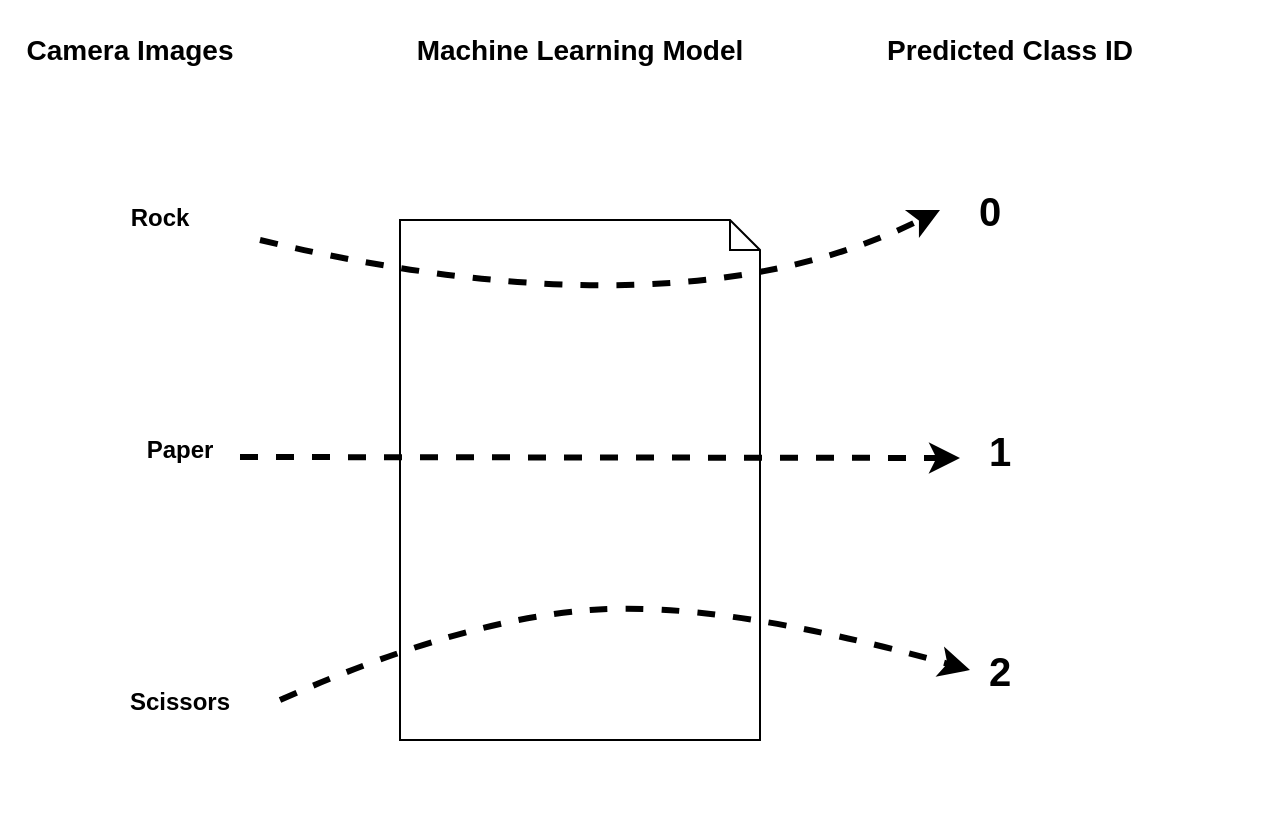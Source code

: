 <mxfile version="17.5.0" type="device"><diagram id="BHqq4n6EmkgxZMvHw540" name="Page-1"><mxGraphModel dx="1422" dy="794" grid="1" gridSize="10" guides="1" tooltips="1" connect="1" arrows="1" fold="1" page="1" pageScale="1" pageWidth="850" pageHeight="1100" math="0" shadow="0"><root><mxCell id="0"/><mxCell id="1" parent="0"/><mxCell id="CQqIXn4EKtlonhcorBb7-6" value="" style="shape=mxgraph.bpmn.data;labelPosition=center;verticalLabelPosition=bottom;align=center;verticalAlign=top;whiteSpace=wrap;size=15;html=1;" parent="1" vertex="1"><mxGeometry x="270" y="230" width="180" height="260" as="geometry"/></mxCell><mxCell id="CQqIXn4EKtlonhcorBb7-7" value="" style="shape=image;html=1;verticalAlign=top;verticalLabelPosition=bottom;labelBackgroundColor=#ffffff;imageAspect=0;aspect=fixed;image=https://cdn2.iconfinder.com/data/icons/font-awesome/1792/hand-rock-o-128.png;rotation=-90;" parent="1" vertex="1"><mxGeometry x="70" y="170" width="128" height="128" as="geometry"/></mxCell><mxCell id="CQqIXn4EKtlonhcorBb7-8" value="" style="shape=image;html=1;verticalAlign=top;verticalLabelPosition=bottom;labelBackgroundColor=#ffffff;imageAspect=0;aspect=fixed;image=https://cdn0.iconfinder.com/data/icons/phosphor-regular-vol-3/256/hand-128.png;rotation=-90;" parent="1" vertex="1"><mxGeometry x="70" y="290" width="128" height="128" as="geometry"/></mxCell><mxCell id="CQqIXn4EKtlonhcorBb7-9" value="" style="shape=image;html=1;verticalAlign=top;verticalLabelPosition=bottom;labelBackgroundColor=#ffffff;imageAspect=0;aspect=fixed;image=https://cdn2.iconfinder.com/data/icons/font-awesome/1792/hand-scissors-o-128.png;rotation=0;" parent="1" vertex="1"><mxGeometry x="70" y="410" width="128" height="128" as="geometry"/></mxCell><mxCell id="CQqIXn4EKtlonhcorBb7-10" value="&lt;font style=&quot;font-size: 14px&quot;&gt;&lt;b&gt;Machine Learning Model&lt;/b&gt;&lt;/font&gt;" style="text;html=1;strokeColor=none;fillColor=none;align=center;verticalAlign=middle;whiteSpace=wrap;rounded=0;" parent="1" vertex="1"><mxGeometry x="235" y="120" width="250" height="50" as="geometry"/></mxCell><mxCell id="CQqIXn4EKtlonhcorBb7-11" value="&lt;font style=&quot;font-size: 12px&quot;&gt;&lt;b&gt;Rock&lt;/b&gt;&lt;/font&gt;" style="text;html=1;strokeColor=none;fillColor=none;align=center;verticalAlign=middle;whiteSpace=wrap;rounded=0;fontSize=24;" parent="1" vertex="1"><mxGeometry x="120" y="210" width="60" height="30" as="geometry"/></mxCell><mxCell id="CQqIXn4EKtlonhcorBb7-12" value="&lt;font style=&quot;font-size: 12px&quot;&gt;&lt;b&gt;Paper&lt;/b&gt;&lt;/font&gt;" style="text;html=1;strokeColor=none;fillColor=none;align=center;verticalAlign=middle;whiteSpace=wrap;rounded=0;fontSize=24;" parent="1" vertex="1"><mxGeometry x="130" y="326" width="60" height="30" as="geometry"/></mxCell><mxCell id="CQqIXn4EKtlonhcorBb7-13" value="&lt;font style=&quot;font-size: 12px&quot;&gt;&lt;b&gt;Scissors&lt;/b&gt;&lt;/font&gt;" style="text;html=1;strokeColor=none;fillColor=default;align=center;verticalAlign=middle;whiteSpace=wrap;rounded=0;fontSize=24;" parent="1" vertex="1"><mxGeometry x="130" y="452" width="60" height="30" as="geometry"/></mxCell><mxCell id="CQqIXn4EKtlonhcorBb7-14" value="&lt;span style=&quot;font-size: 20px;&quot;&gt;0&lt;/span&gt;" style="text;html=1;strokeColor=none;fillColor=none;align=center;verticalAlign=middle;whiteSpace=wrap;rounded=0;fontSize=20;fontStyle=1" parent="1" vertex="1"><mxGeometry x="540" y="210" width="50" height="30" as="geometry"/></mxCell><mxCell id="CQqIXn4EKtlonhcorBb7-15" value="&lt;b style=&quot;font-size: 20px&quot;&gt;1&lt;/b&gt;" style="text;html=1;strokeColor=none;fillColor=none;align=center;verticalAlign=middle;whiteSpace=wrap;rounded=0;fontSize=12;" parent="1" vertex="1"><mxGeometry x="560" y="330" width="20" height="30" as="geometry"/></mxCell><mxCell id="CQqIXn4EKtlonhcorBb7-16" value="&lt;span style=&quot;font-size: 20px;&quot;&gt;2&lt;/span&gt;" style="text;html=1;strokeColor=none;fillColor=none;align=center;verticalAlign=middle;whiteSpace=wrap;rounded=0;fontSize=20;fontStyle=1" parent="1" vertex="1"><mxGeometry x="555" y="440" width="30" height="30" as="geometry"/></mxCell><mxCell id="CQqIXn4EKtlonhcorBb7-17" value="" style="curved=1;endArrow=classic;html=1;rounded=0;fontSize=12;entryX=0;entryY=0.5;entryDx=0;entryDy=0;strokeWidth=3;dashed=1;" parent="1" target="CQqIXn4EKtlonhcorBb7-14" edge="1"><mxGeometry width="50" height="50" relative="1" as="geometry"><mxPoint x="200" y="240" as="sourcePoint"/><mxPoint x="500" y="210" as="targetPoint"/><Array as="points"><mxPoint x="410" y="290"/></Array></mxGeometry></mxCell><mxCell id="CQqIXn4EKtlonhcorBb7-18" value="" style="endArrow=classic;html=1;rounded=0;fontSize=12;exitX=1;exitY=0.75;exitDx=0;exitDy=0;strokeWidth=3;dashed=1;" parent="1" source="CQqIXn4EKtlonhcorBb7-12" edge="1"><mxGeometry width="50" height="50" relative="1" as="geometry"><mxPoint x="400" y="370" as="sourcePoint"/><mxPoint x="550" y="349" as="targetPoint"/></mxGeometry></mxCell><mxCell id="CQqIXn4EKtlonhcorBb7-19" value="" style="curved=1;endArrow=classic;html=1;rounded=0;fontSize=12;strokeWidth=3;dashed=1;entryX=0;entryY=0.5;entryDx=0;entryDy=0;" parent="1" edge="1" target="CQqIXn4EKtlonhcorBb7-16"><mxGeometry width="50" height="50" relative="1" as="geometry"><mxPoint x="210" y="470" as="sourcePoint"/><mxPoint x="540" y="450" as="targetPoint"/><Array as="points"><mxPoint x="300" y="430"/><mxPoint x="430" y="420"/></Array></mxGeometry></mxCell><mxCell id="CQqIXn4EKtlonhcorBb7-20" value="Camera Images" style="text;html=1;strokeColor=none;fillColor=none;align=center;verticalAlign=middle;whiteSpace=wrap;rounded=0;fontSize=14;fontStyle=1" parent="1" vertex="1"><mxGeometry x="70" y="130" width="130" height="30" as="geometry"/></mxCell><mxCell id="CQqIXn4EKtlonhcorBb7-23" value="&lt;font style=&quot;font-size: 14px&quot;&gt;&lt;b&gt;Predicted Class ID&lt;/b&gt;&lt;/font&gt;" style="text;html=1;strokeColor=none;fillColor=none;align=center;verticalAlign=middle;whiteSpace=wrap;rounded=0;" parent="1" vertex="1"><mxGeometry x="450" y="120" width="250" height="50" as="geometry"/></mxCell></root></mxGraphModel></diagram></mxfile>